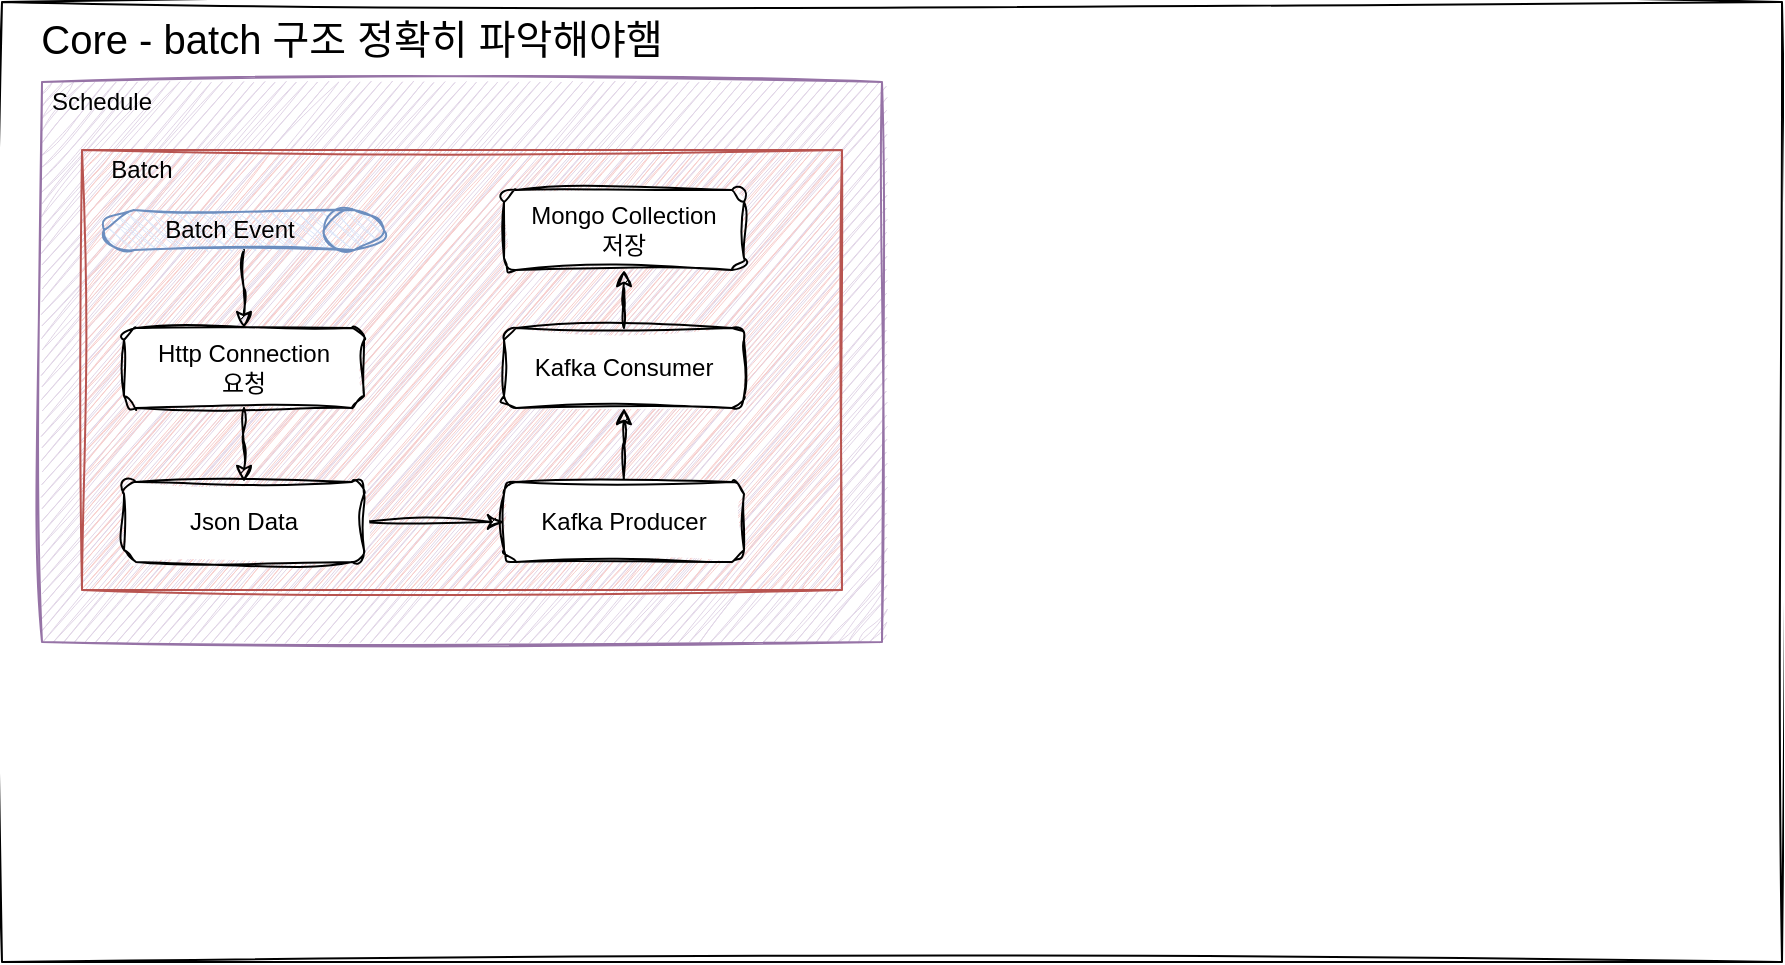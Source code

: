 <mxfile version="21.6.8" type="github">
  <diagram id="C5RBs43oDa-KdzZeNtuy" name="Page-1">
    <mxGraphModel dx="2257" dy="803" grid="1" gridSize="10" guides="1" tooltips="1" connect="1" arrows="1" fold="1" page="1" pageScale="1" pageWidth="827" pageHeight="1169" math="0" shadow="0">
      <root>
        <mxCell id="WIyWlLk6GJQsqaUBKTNV-0" />
        <mxCell id="WIyWlLk6GJQsqaUBKTNV-1" parent="WIyWlLk6GJQsqaUBKTNV-0" />
        <mxCell id="Ej2ZJ5dRe7RWiWZ61lz6-0" value="" style="rounded=0;whiteSpace=wrap;html=1;sketch=1;curveFitting=1;jiggle=2;" parent="WIyWlLk6GJQsqaUBKTNV-1" vertex="1">
          <mxGeometry x="-20" y="40" width="890" height="480" as="geometry" />
        </mxCell>
        <mxCell id="Ej2ZJ5dRe7RWiWZ61lz6-28" value="" style="rounded=0;whiteSpace=wrap;html=1;fillColor=#e1d5e7;strokeColor=#9673a6;glass=0;shadow=0;sketch=1;curveFitting=1;jiggle=2;" parent="WIyWlLk6GJQsqaUBKTNV-1" vertex="1">
          <mxGeometry y="80" width="420" height="280" as="geometry" />
        </mxCell>
        <mxCell id="Ej2ZJ5dRe7RWiWZ61lz6-11" value="" style="rounded=0;whiteSpace=wrap;html=1;fillColor=#f8cecc;strokeColor=#b85450;sketch=1;curveFitting=1;jiggle=2;" parent="WIyWlLk6GJQsqaUBKTNV-1" vertex="1">
          <mxGeometry x="20" y="114" width="380" height="220" as="geometry" />
        </mxCell>
        <mxCell id="Ej2ZJ5dRe7RWiWZ61lz6-1" value="&lt;font style=&quot;font-size: 20px;&quot;&gt;Core - batch 구조 정확히 파악해야햄&lt;/font&gt;" style="text;html=1;strokeColor=none;fillColor=none;align=center;verticalAlign=middle;whiteSpace=wrap;rounded=0;" parent="WIyWlLk6GJQsqaUBKTNV-1" vertex="1">
          <mxGeometry x="-20" y="43" width="350" height="30" as="geometry" />
        </mxCell>
        <mxCell id="ZdJ8CydNvx8ROQ2hmb3w-4" style="edgeStyle=orthogonalEdgeStyle;rounded=0;orthogonalLoop=1;jettySize=auto;html=1;entryX=0.5;entryY=1;entryDx=0;entryDy=0;sketch=1;curveFitting=1;jiggle=2;" edge="1" parent="WIyWlLk6GJQsqaUBKTNV-1" source="Ej2ZJ5dRe7RWiWZ61lz6-5" target="Ej2ZJ5dRe7RWiWZ61lz6-7">
          <mxGeometry relative="1" as="geometry" />
        </mxCell>
        <mxCell id="Ej2ZJ5dRe7RWiWZ61lz6-5" value="Kafka Producer" style="rounded=1;whiteSpace=wrap;html=1;fontSize=12;glass=0;strokeWidth=1;shadow=0;sketch=1;curveFitting=1;jiggle=2;" parent="WIyWlLk6GJQsqaUBKTNV-1" vertex="1">
          <mxGeometry x="231" y="280" width="120" height="40" as="geometry" />
        </mxCell>
        <mxCell id="ZdJ8CydNvx8ROQ2hmb3w-5" style="edgeStyle=orthogonalEdgeStyle;rounded=0;orthogonalLoop=1;jettySize=auto;html=1;sketch=1;curveFitting=1;jiggle=2;" edge="1" parent="WIyWlLk6GJQsqaUBKTNV-1" source="Ej2ZJ5dRe7RWiWZ61lz6-7" target="Ej2ZJ5dRe7RWiWZ61lz6-9">
          <mxGeometry relative="1" as="geometry" />
        </mxCell>
        <mxCell id="Ej2ZJ5dRe7RWiWZ61lz6-7" value="Kafka Consumer" style="rounded=1;whiteSpace=wrap;html=1;fontSize=12;glass=0;strokeWidth=1;shadow=0;sketch=1;curveFitting=1;jiggle=2;" parent="WIyWlLk6GJQsqaUBKTNV-1" vertex="1">
          <mxGeometry x="231" y="203" width="120" height="40" as="geometry" />
        </mxCell>
        <mxCell id="Ej2ZJ5dRe7RWiWZ61lz6-9" value="Mongo Collection&lt;br&gt;저장" style="rounded=1;whiteSpace=wrap;html=1;fontSize=12;glass=0;strokeWidth=1;shadow=0;sketch=1;curveFitting=1;jiggle=2;" parent="WIyWlLk6GJQsqaUBKTNV-1" vertex="1">
          <mxGeometry x="231" y="134" width="120" height="40" as="geometry" />
        </mxCell>
        <mxCell id="Ej2ZJ5dRe7RWiWZ61lz6-12" value="Batch" style="text;html=1;strokeColor=none;fillColor=none;align=center;verticalAlign=middle;whiteSpace=wrap;rounded=0;" parent="WIyWlLk6GJQsqaUBKTNV-1" vertex="1">
          <mxGeometry x="20" y="114" width="60" height="20" as="geometry" />
        </mxCell>
        <mxCell id="Ej2ZJ5dRe7RWiWZ61lz6-35" style="edgeStyle=orthogonalEdgeStyle;rounded=0;orthogonalLoop=1;jettySize=auto;html=1;sketch=1;curveFitting=1;jiggle=2;" parent="WIyWlLk6GJQsqaUBKTNV-1" source="Ej2ZJ5dRe7RWiWZ61lz6-21" target="Ej2ZJ5dRe7RWiWZ61lz6-33" edge="1">
          <mxGeometry relative="1" as="geometry" />
        </mxCell>
        <mxCell id="Ej2ZJ5dRe7RWiWZ61lz6-21" value="Http Connection&lt;br&gt;요청" style="rounded=1;whiteSpace=wrap;html=1;fontSize=12;glass=0;strokeWidth=1;shadow=0;sketch=1;curveFitting=1;jiggle=2;" parent="WIyWlLk6GJQsqaUBKTNV-1" vertex="1">
          <mxGeometry x="41" y="203" width="120" height="40" as="geometry" />
        </mxCell>
        <mxCell id="Ej2ZJ5dRe7RWiWZ61lz6-37" style="edgeStyle=orthogonalEdgeStyle;rounded=0;orthogonalLoop=1;jettySize=auto;html=1;entryX=0;entryY=0.5;entryDx=0;entryDy=0;sketch=1;curveFitting=1;jiggle=2;exitX=1;exitY=0.5;exitDx=0;exitDy=0;" parent="WIyWlLk6GJQsqaUBKTNV-1" source="Ej2ZJ5dRe7RWiWZ61lz6-33" target="Ej2ZJ5dRe7RWiWZ61lz6-5" edge="1">
          <mxGeometry relative="1" as="geometry">
            <mxPoint x="351" y="285.034" as="sourcePoint" />
          </mxGeometry>
        </mxCell>
        <mxCell id="Ej2ZJ5dRe7RWiWZ61lz6-29" value="Schedule" style="text;html=1;align=center;verticalAlign=middle;whiteSpace=wrap;rounded=0;shadow=0;glass=0;sketch=1;curveFitting=1;jiggle=2;" parent="WIyWlLk6GJQsqaUBKTNV-1" vertex="1">
          <mxGeometry y="80" width="60" height="20" as="geometry" />
        </mxCell>
        <mxCell id="Ej2ZJ5dRe7RWiWZ61lz6-33" value="Json Data" style="rounded=1;whiteSpace=wrap;html=1;fontSize=12;glass=0;strokeWidth=1;shadow=0;sketch=1;curveFitting=1;jiggle=2;" parent="WIyWlLk6GJQsqaUBKTNV-1" vertex="1">
          <mxGeometry x="41" y="280" width="120" height="40" as="geometry" />
        </mxCell>
        <mxCell id="ZdJ8CydNvx8ROQ2hmb3w-2" style="edgeStyle=orthogonalEdgeStyle;rounded=0;orthogonalLoop=1;jettySize=auto;html=1;entryX=0.5;entryY=0;entryDx=0;entryDy=0;sketch=1;curveFitting=1;jiggle=2;" edge="1" parent="WIyWlLk6GJQsqaUBKTNV-1" source="ZdJ8CydNvx8ROQ2hmb3w-0" target="Ej2ZJ5dRe7RWiWZ61lz6-21">
          <mxGeometry relative="1" as="geometry" />
        </mxCell>
        <mxCell id="ZdJ8CydNvx8ROQ2hmb3w-0" value="Batch Event" style="shape=cylinder3;whiteSpace=wrap;html=1;boundedLbl=1;backgroundOutline=1;size=15;direction=south;fillColor=#dae8fc;strokeColor=#6c8ebf;sketch=1;curveFitting=1;jiggle=2;" vertex="1" parent="WIyWlLk6GJQsqaUBKTNV-1">
          <mxGeometry x="31" y="144" width="140" height="20" as="geometry" />
        </mxCell>
      </root>
    </mxGraphModel>
  </diagram>
</mxfile>
